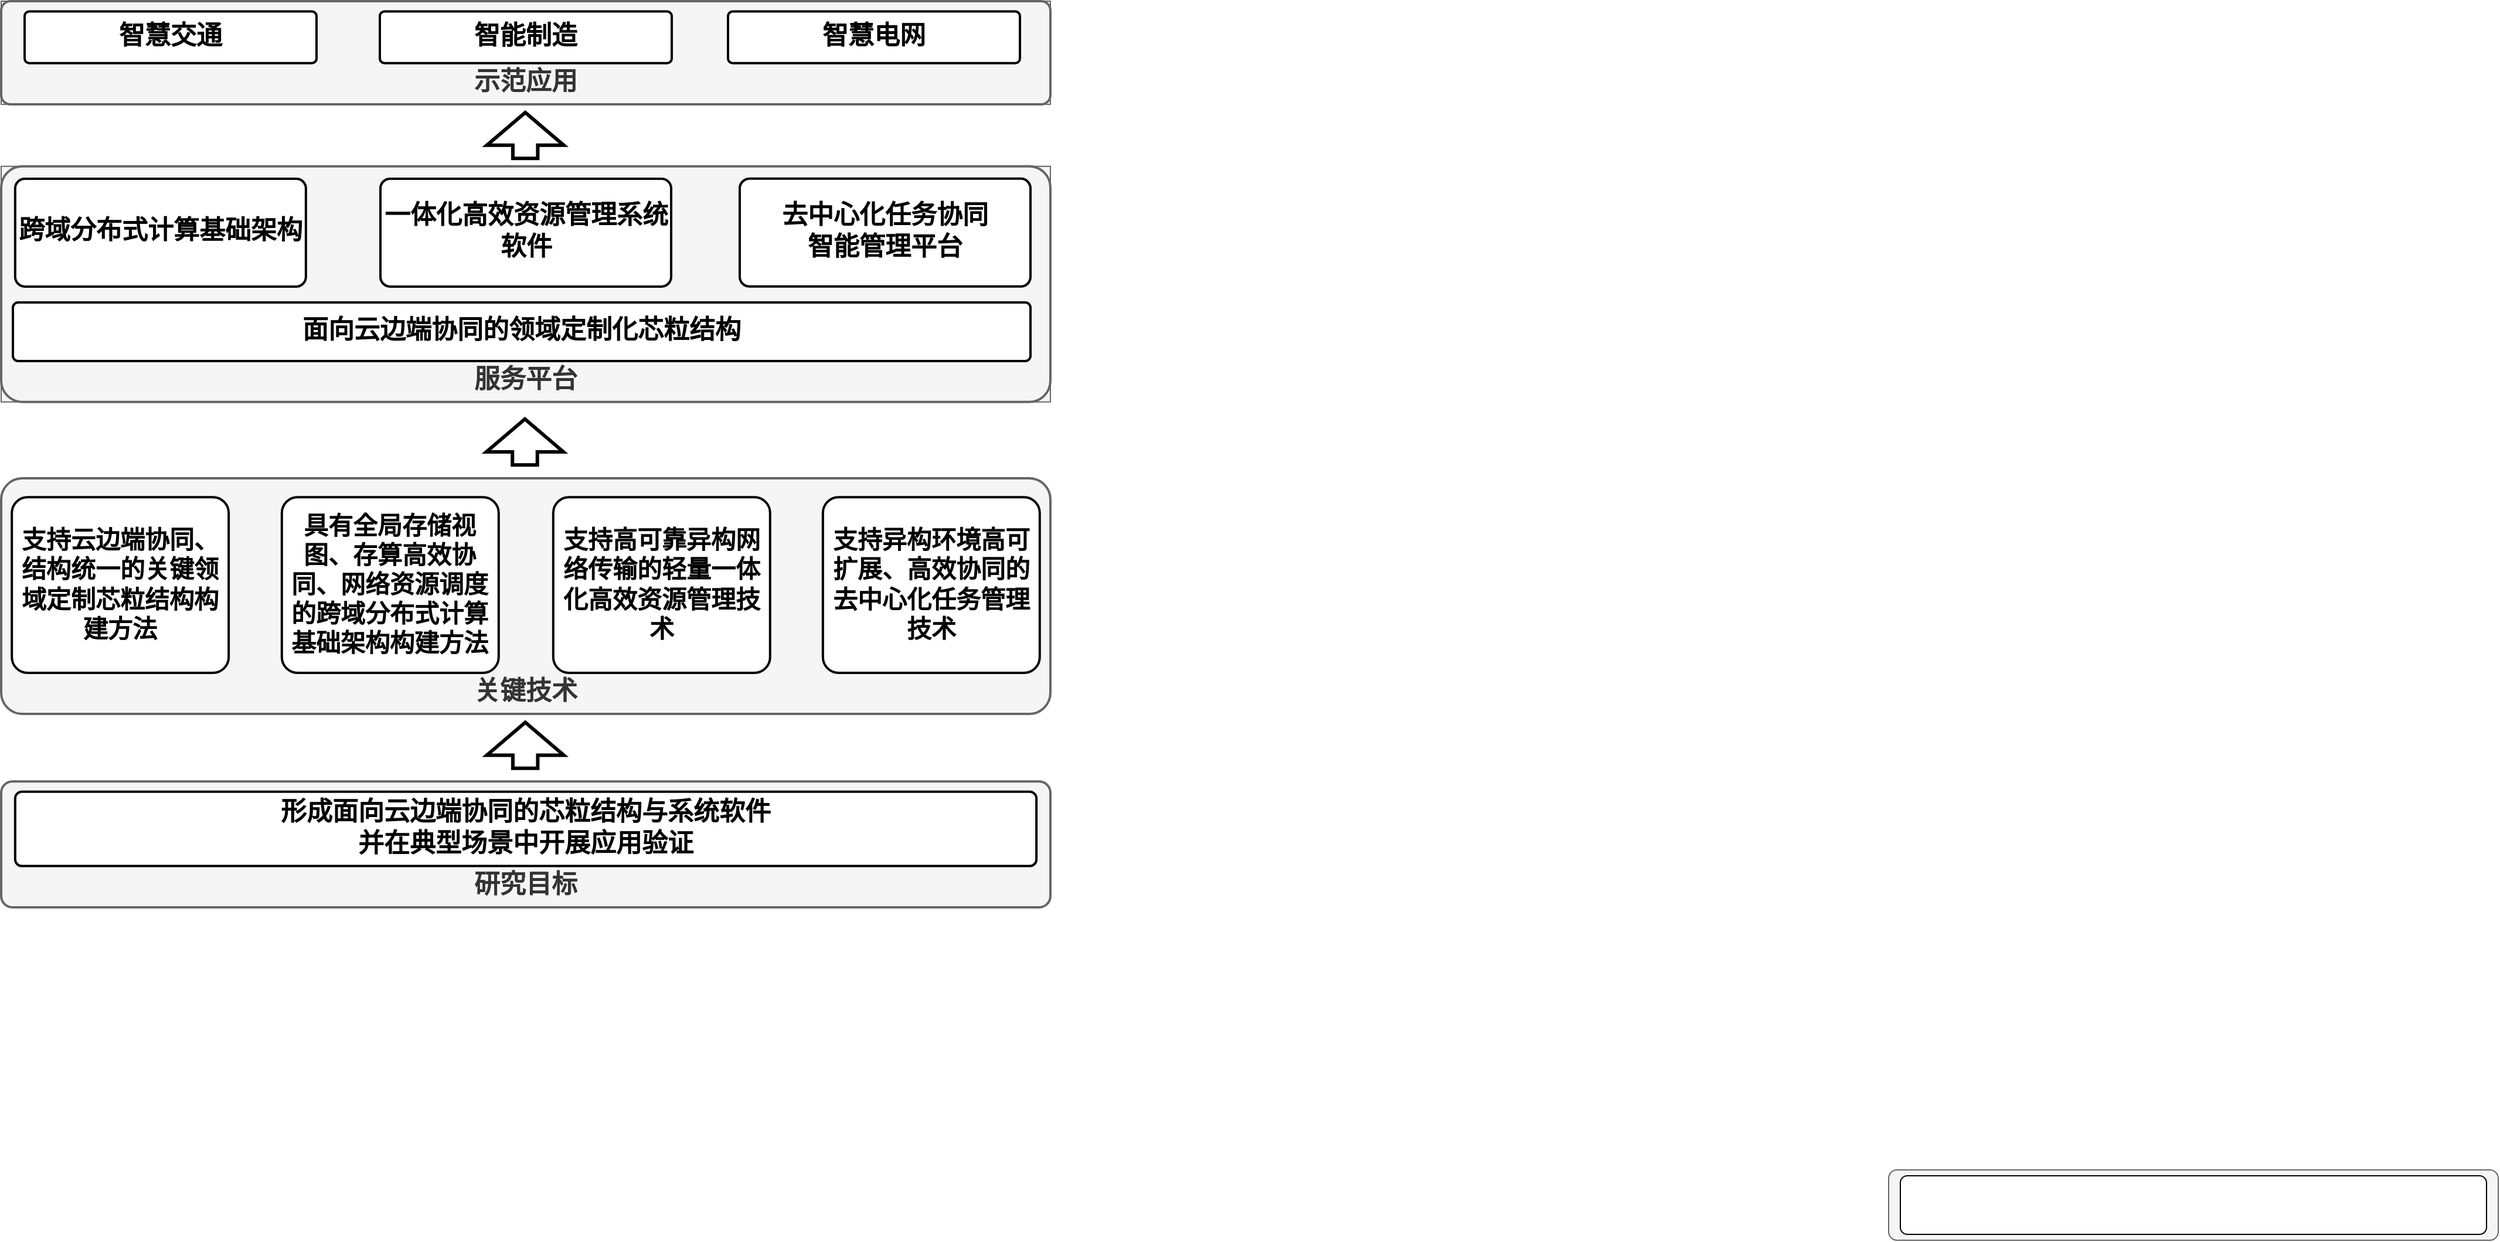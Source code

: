 <mxfile version="21.3.7" type="github">
  <diagram name="第 1 页" id="zC3Tagu_35bqTkBVhJmj">
    <mxGraphModel dx="4014" dy="2581" grid="1" gridSize="10" guides="1" tooltips="1" connect="1" arrows="1" fold="1" page="1" pageScale="1" pageWidth="827" pageHeight="1169" math="0" shadow="0">
      <root>
        <mxCell id="0" />
        <mxCell id="1" parent="0" />
        <mxCell id="8NAlI9hli9GE060XEIZf-1" value="" style="rounded=1;whiteSpace=wrap;html=1;arcSize=12;fillColor=#f5f5f5;fontColor=#333333;strokeColor=#666666;" vertex="1" parent="1">
          <mxGeometry x="130" y="600" width="520" height="60" as="geometry" />
        </mxCell>
        <mxCell id="8NAlI9hli9GE060XEIZf-2" value="" style="rounded=1;whiteSpace=wrap;html=1;arcSize=12;" vertex="1" parent="1">
          <mxGeometry x="140" y="605" width="500" height="50" as="geometry" />
        </mxCell>
        <mxCell id="8NAlI9hli9GE060XEIZf-3" value="" style="shape=flexArrow;endArrow=classic;html=1;rounded=0;width=19.231;endSize=8.319;endWidth=41.42;strokeWidth=3;fillColor=default;" edge="1" parent="1">
          <mxGeometry width="50" height="50" relative="1" as="geometry">
            <mxPoint x="-1032.917" y="-261.403" as="sourcePoint" />
            <mxPoint x="-1032.917" y="-303.534" as="targetPoint" />
          </mxGeometry>
        </mxCell>
        <mxCell id="8NAlI9hli9GE060XEIZf-4" value="" style="shape=flexArrow;endArrow=classic;html=1;rounded=0;width=19.231;endSize=8.319;endWidth=41.42;strokeWidth=3;fillColor=default;" edge="1" parent="1">
          <mxGeometry width="50" height="50" relative="1" as="geometry">
            <mxPoint x="-1033.267" y="0.132" as="sourcePoint" />
            <mxPoint x="-1033.267" y="-42.0" as="targetPoint" />
          </mxGeometry>
        </mxCell>
        <mxCell id="8NAlI9hli9GE060XEIZf-5" value="" style="shape=flexArrow;endArrow=classic;html=1;rounded=0;width=19.231;endSize=8.319;endWidth=41.42;strokeWidth=3;fillColor=default;" edge="1" parent="1">
          <mxGeometry width="50" height="50" relative="1" as="geometry">
            <mxPoint x="-1032.917" y="258.893" as="sourcePoint" />
            <mxPoint x="-1032.917" y="216.761" as="targetPoint" />
          </mxGeometry>
        </mxCell>
        <mxCell id="8NAlI9hli9GE060XEIZf-6" value="" style="group" vertex="1" connectable="0" parent="1">
          <mxGeometry x="-1480" y="268.579" width="895" height="107.421" as="geometry" />
        </mxCell>
        <mxCell id="8NAlI9hli9GE060XEIZf-7" value="研究目标" style="rounded=1;whiteSpace=wrap;html=1;shadow=0;strokeWidth=2;fontSize=22;verticalAlign=bottom;fontStyle=1;spacingBottom=2;arcSize=9;align=center;spacing=4;fillColor=#f5f5f5;fontColor=#333333;strokeColor=#666666;" vertex="1" parent="8NAlI9hli9GE060XEIZf-6">
          <mxGeometry width="895" height="107.421" as="geometry" />
        </mxCell>
        <mxCell id="8NAlI9hli9GE060XEIZf-8" value="形成面向云边端协同的芯粒结构与系统软件&lt;br&gt;并在典型场景中开展应用验证" style="rounded=1;whiteSpace=wrap;html=1;shadow=0;strokeWidth=2;fontSize=22;verticalAlign=middle;fontStyle=1;spacingBottom=2;arcSize=9;align=center;spacing=4;" vertex="1" parent="8NAlI9hli9GE060XEIZf-6">
          <mxGeometry x="11.933" y="8.805" width="871.133" height="63.396" as="geometry" />
        </mxCell>
        <mxCell id="8NAlI9hli9GE060XEIZf-9" value="" style="group;fillColor=#f5f5f5;fontColor=#333333;strokeColor=#666666;" vertex="1" connectable="0" parent="1">
          <mxGeometry x="-1480" y="-397" width="895" height="88.05" as="geometry" />
        </mxCell>
        <mxCell id="8NAlI9hli9GE060XEIZf-10" value="示范应用" style="rounded=1;whiteSpace=wrap;html=1;shadow=0;strokeWidth=2;fontSize=22;verticalAlign=bottom;fontStyle=1;spacingBottom=2;arcSize=9;align=center;spacing=4;fillColor=#f5f5f5;fontColor=#333333;strokeColor=#666666;" vertex="1" parent="8NAlI9hli9GE060XEIZf-9">
          <mxGeometry width="895" height="88.05" as="geometry" />
        </mxCell>
        <mxCell id="8NAlI9hli9GE060XEIZf-26" value="智能制造" style="rounded=1;whiteSpace=wrap;html=1;shadow=0;strokeWidth=2;fontSize=22;verticalAlign=middle;fontStyle=1;spacingBottom=2;arcSize=9;align=center;spacing=4;" vertex="1" parent="8NAlI9hli9GE060XEIZf-9">
          <mxGeometry x="323" y="8.81" width="249.01" height="44.03" as="geometry" />
        </mxCell>
        <mxCell id="8NAlI9hli9GE060XEIZf-27" value="智慧交通" style="rounded=1;whiteSpace=wrap;html=1;shadow=0;strokeWidth=2;fontSize=22;verticalAlign=middle;fontStyle=1;spacingBottom=2;arcSize=9;align=center;spacing=4;" vertex="1" parent="8NAlI9hli9GE060XEIZf-9">
          <mxGeometry x="20" y="8.81" width="249.01" height="44.03" as="geometry" />
        </mxCell>
        <mxCell id="8NAlI9hli9GE060XEIZf-28" value="智慧电网" style="rounded=1;whiteSpace=wrap;html=1;shadow=0;strokeWidth=2;fontSize=22;verticalAlign=middle;fontStyle=1;spacingBottom=2;arcSize=9;align=center;spacing=4;" vertex="1" parent="8NAlI9hli9GE060XEIZf-9">
          <mxGeometry x="620" y="8.81" width="249.01" height="44.03" as="geometry" />
        </mxCell>
        <mxCell id="8NAlI9hli9GE060XEIZf-13" value="关键技术" style="rounded=1;whiteSpace=wrap;html=1;shadow=0;strokeWidth=2;fontSize=22;verticalAlign=bottom;fontStyle=1;spacingBottom=2;arcSize=9;align=center;spacing=4;fillColor=#f5f5f5;fontColor=#333333;strokeColor=#666666;" vertex="1" parent="1">
          <mxGeometry x="-1480" y="10" width="895" height="201" as="geometry" />
        </mxCell>
        <mxCell id="8NAlI9hli9GE060XEIZf-14" value="" style="group" vertex="1" connectable="0" parent="1">
          <mxGeometry x="-1470.9" y="116.08" width="876.8" height="59.92" as="geometry" />
        </mxCell>
        <mxCell id="8NAlI9hli9GE060XEIZf-15" value="支持云边端协同、结构统一的关键领域定制芯粒结构构建方法" style="rounded=1;whiteSpace=wrap;html=1;shadow=0;strokeWidth=2;fontSize=21;verticalAlign=middle;fontStyle=1;spacingBottom=2;arcSize=9;" vertex="1" parent="8NAlI9hli9GE060XEIZf-14">
          <mxGeometry y="-90" width="184.97" height="149.92" as="geometry" />
        </mxCell>
        <mxCell id="8NAlI9hli9GE060XEIZf-16" value="具有全局存储视图、存算高效协同、网络资源调度的跨域分布式计算基础架构构建方法" style="rounded=1;whiteSpace=wrap;html=1;shadow=0;strokeWidth=2;fontSize=21;verticalAlign=middle;fontStyle=1;spacingBottom=2;arcSize=9;" vertex="1" parent="8NAlI9hli9GE060XEIZf-14">
          <mxGeometry x="230.31" y="-90" width="184.97" height="149.92" as="geometry" />
        </mxCell>
        <mxCell id="8NAlI9hli9GE060XEIZf-17" value="支持高可靠异构网络传输的轻量一体化高效资源管理技术" style="rounded=1;whiteSpace=wrap;html=1;shadow=0;strokeWidth=2;fontSize=21;verticalAlign=middle;fontStyle=1;spacingBottom=2;arcSize=9;" vertex="1" parent="8NAlI9hli9GE060XEIZf-14">
          <mxGeometry x="461.82" y="-90" width="184.97" height="149.92" as="geometry" />
        </mxCell>
        <mxCell id="8NAlI9hli9GE060XEIZf-18" value="支持异构环境高可扩展、高效协同的去中心化任务管理技术" style="rounded=1;whiteSpace=wrap;html=1;shadow=0;strokeWidth=2;fontSize=21;verticalAlign=middle;fontStyle=1;spacingBottom=2;arcSize=9;" vertex="1" parent="8NAlI9hli9GE060XEIZf-14">
          <mxGeometry x="691.83" y="-90" width="184.97" height="149.92" as="geometry" />
        </mxCell>
        <mxCell id="8NAlI9hli9GE060XEIZf-19" value="" style="group;fillColor=#f5f5f5;fontColor=#333333;strokeColor=#666666;" vertex="1" connectable="0" parent="1">
          <mxGeometry x="-1480" y="-256.12" width="895" height="201" as="geometry" />
        </mxCell>
        <mxCell id="8NAlI9hli9GE060XEIZf-20" value="服务平台" style="rounded=1;whiteSpace=wrap;html=1;shadow=0;strokeWidth=2;fontSize=22;verticalAlign=bottom;fontStyle=1;spacingBottom=2;arcSize=9;align=center;spacing=4;fillColor=#f5f5f5;fontColor=#333333;strokeColor=#666666;" vertex="1" parent="8NAlI9hli9GE060XEIZf-19">
          <mxGeometry width="895" height="201" as="geometry" />
        </mxCell>
        <mxCell id="8NAlI9hli9GE060XEIZf-23" value="去中心化任务协同&lt;br&gt;智能管理平台" style="rounded=1;whiteSpace=wrap;html=1;shadow=0;strokeWidth=2;fontSize=22;verticalAlign=middle;fontStyle=1;spacingBottom=2;arcSize=9;align=center;spacing=4;" vertex="1" parent="8NAlI9hli9GE060XEIZf-19">
          <mxGeometry x="630" y="10.557" width="248" height="92" as="geometry" />
        </mxCell>
        <mxCell id="8NAlI9hli9GE060XEIZf-25" value="面向云边端协同的领域定制化芯粒结构" style="rounded=1;whiteSpace=wrap;html=1;shadow=0;strokeWidth=2;fontSize=22;verticalAlign=middle;fontStyle=1;spacingBottom=2;arcSize=9;align=center;spacing=4;" vertex="1" parent="8NAlI9hli9GE060XEIZf-19">
          <mxGeometry x="10" y="116.12" width="868" height="50" as="geometry" />
        </mxCell>
        <mxCell id="8NAlI9hli9GE060XEIZf-29" value="跨域分布式计算基础架构" style="rounded=1;whiteSpace=wrap;html=1;shadow=0;strokeWidth=2;fontSize=22;verticalAlign=middle;fontStyle=1;spacingBottom=2;arcSize=9;align=center;spacing=4;" vertex="1" parent="8NAlI9hli9GE060XEIZf-19">
          <mxGeometry x="11.93" y="10.56" width="248" height="92" as="geometry" />
        </mxCell>
        <mxCell id="8NAlI9hli9GE060XEIZf-30" value="一体化高效资源管理系统软件" style="rounded=1;whiteSpace=wrap;html=1;shadow=0;strokeWidth=2;fontSize=22;verticalAlign=middle;fontStyle=1;spacingBottom=2;arcSize=9;align=center;spacing=4;" vertex="1" parent="8NAlI9hli9GE060XEIZf-19">
          <mxGeometry x="323.5" y="10.56" width="248" height="92" as="geometry" />
        </mxCell>
      </root>
    </mxGraphModel>
  </diagram>
</mxfile>

